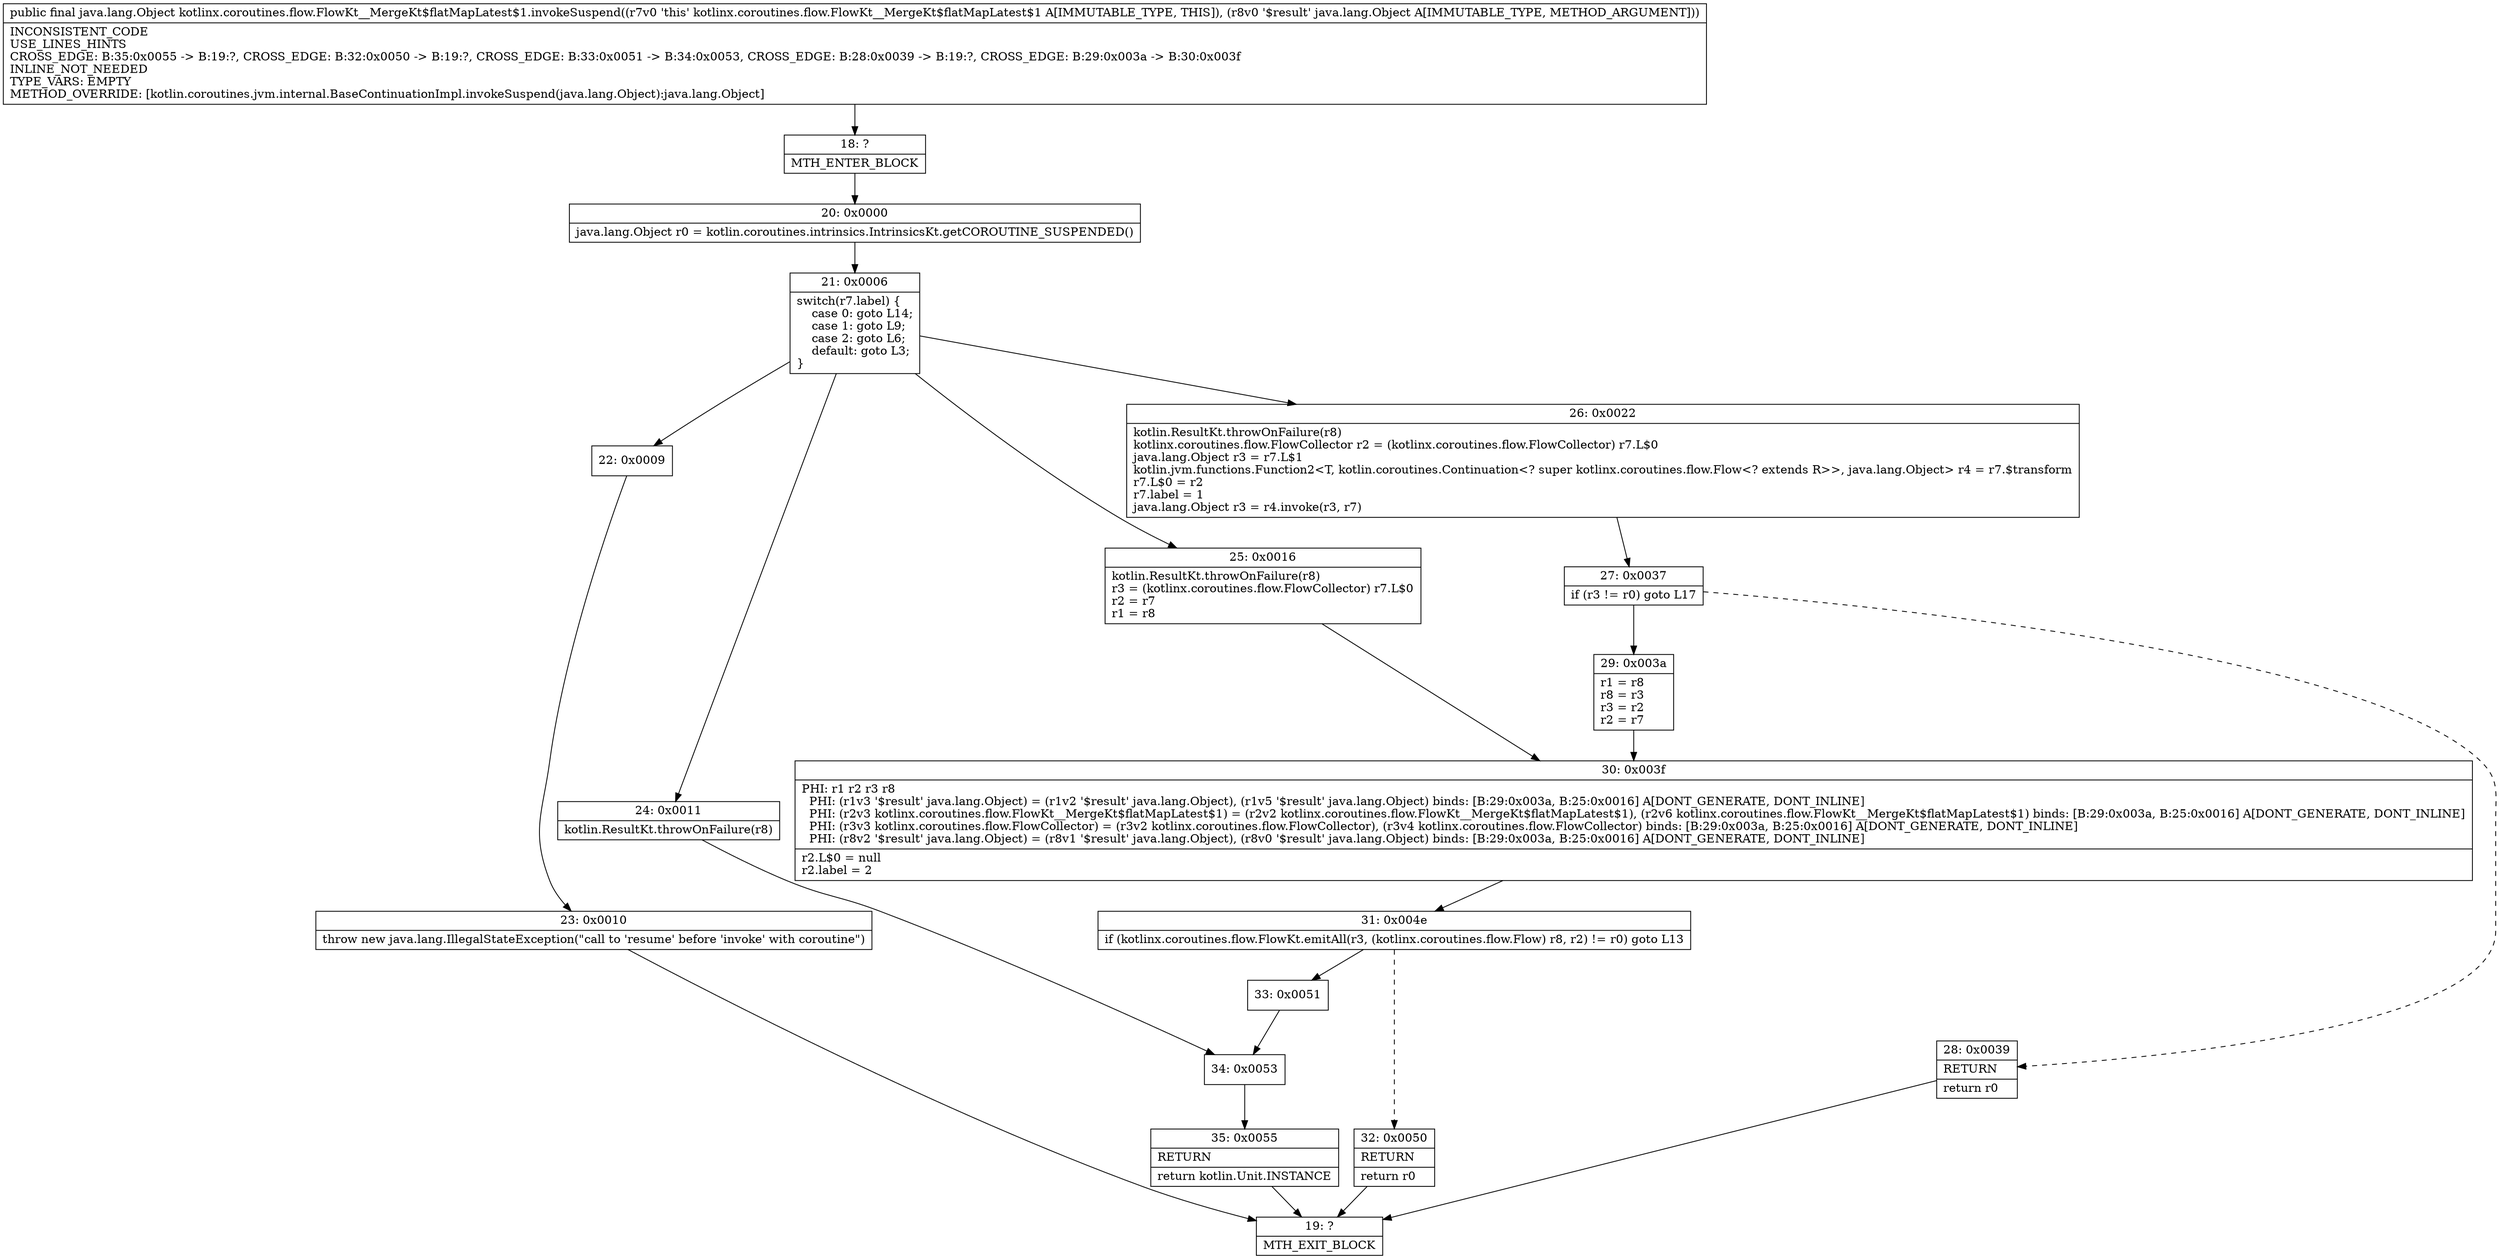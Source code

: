 digraph "CFG forkotlinx.coroutines.flow.FlowKt__MergeKt$flatMapLatest$1.invokeSuspend(Ljava\/lang\/Object;)Ljava\/lang\/Object;" {
Node_18 [shape=record,label="{18\:\ ?|MTH_ENTER_BLOCK\l}"];
Node_20 [shape=record,label="{20\:\ 0x0000|java.lang.Object r0 = kotlin.coroutines.intrinsics.IntrinsicsKt.getCOROUTINE_SUSPENDED()\l}"];
Node_21 [shape=record,label="{21\:\ 0x0006|switch(r7.label) \{\l    case 0: goto L14;\l    case 1: goto L9;\l    case 2: goto L6;\l    default: goto L3;\l\}\l}"];
Node_22 [shape=record,label="{22\:\ 0x0009}"];
Node_23 [shape=record,label="{23\:\ 0x0010|throw new java.lang.IllegalStateException(\"call to 'resume' before 'invoke' with coroutine\")\l}"];
Node_19 [shape=record,label="{19\:\ ?|MTH_EXIT_BLOCK\l}"];
Node_24 [shape=record,label="{24\:\ 0x0011|kotlin.ResultKt.throwOnFailure(r8)\l}"];
Node_34 [shape=record,label="{34\:\ 0x0053}"];
Node_35 [shape=record,label="{35\:\ 0x0055|RETURN\l|return kotlin.Unit.INSTANCE\l}"];
Node_25 [shape=record,label="{25\:\ 0x0016|kotlin.ResultKt.throwOnFailure(r8)\lr3 = (kotlinx.coroutines.flow.FlowCollector) r7.L$0\lr2 = r7\lr1 = r8\l}"];
Node_30 [shape=record,label="{30\:\ 0x003f|PHI: r1 r2 r3 r8 \l  PHI: (r1v3 '$result' java.lang.Object) = (r1v2 '$result' java.lang.Object), (r1v5 '$result' java.lang.Object) binds: [B:29:0x003a, B:25:0x0016] A[DONT_GENERATE, DONT_INLINE]\l  PHI: (r2v3 kotlinx.coroutines.flow.FlowKt__MergeKt$flatMapLatest$1) = (r2v2 kotlinx.coroutines.flow.FlowKt__MergeKt$flatMapLatest$1), (r2v6 kotlinx.coroutines.flow.FlowKt__MergeKt$flatMapLatest$1) binds: [B:29:0x003a, B:25:0x0016] A[DONT_GENERATE, DONT_INLINE]\l  PHI: (r3v3 kotlinx.coroutines.flow.FlowCollector) = (r3v2 kotlinx.coroutines.flow.FlowCollector), (r3v4 kotlinx.coroutines.flow.FlowCollector) binds: [B:29:0x003a, B:25:0x0016] A[DONT_GENERATE, DONT_INLINE]\l  PHI: (r8v2 '$result' java.lang.Object) = (r8v1 '$result' java.lang.Object), (r8v0 '$result' java.lang.Object) binds: [B:29:0x003a, B:25:0x0016] A[DONT_GENERATE, DONT_INLINE]\l|r2.L$0 = null\lr2.label = 2\l}"];
Node_31 [shape=record,label="{31\:\ 0x004e|if (kotlinx.coroutines.flow.FlowKt.emitAll(r3, (kotlinx.coroutines.flow.Flow) r8, r2) != r0) goto L13\l}"];
Node_32 [shape=record,label="{32\:\ 0x0050|RETURN\l|return r0\l}"];
Node_33 [shape=record,label="{33\:\ 0x0051}"];
Node_26 [shape=record,label="{26\:\ 0x0022|kotlin.ResultKt.throwOnFailure(r8)\lkotlinx.coroutines.flow.FlowCollector r2 = (kotlinx.coroutines.flow.FlowCollector) r7.L$0\ljava.lang.Object r3 = r7.L$1\lkotlin.jvm.functions.Function2\<T, kotlin.coroutines.Continuation\<? super kotlinx.coroutines.flow.Flow\<? extends R\>\>, java.lang.Object\> r4 = r7.$transform\lr7.L$0 = r2\lr7.label = 1\ljava.lang.Object r3 = r4.invoke(r3, r7)\l}"];
Node_27 [shape=record,label="{27\:\ 0x0037|if (r3 != r0) goto L17\l}"];
Node_28 [shape=record,label="{28\:\ 0x0039|RETURN\l|return r0\l}"];
Node_29 [shape=record,label="{29\:\ 0x003a|r1 = r8\lr8 = r3\lr3 = r2\lr2 = r7\l}"];
MethodNode[shape=record,label="{public final java.lang.Object kotlinx.coroutines.flow.FlowKt__MergeKt$flatMapLatest$1.invokeSuspend((r7v0 'this' kotlinx.coroutines.flow.FlowKt__MergeKt$flatMapLatest$1 A[IMMUTABLE_TYPE, THIS]), (r8v0 '$result' java.lang.Object A[IMMUTABLE_TYPE, METHOD_ARGUMENT]))  | INCONSISTENT_CODE\lUSE_LINES_HINTS\lCROSS_EDGE: B:35:0x0055 \-\> B:19:?, CROSS_EDGE: B:32:0x0050 \-\> B:19:?, CROSS_EDGE: B:33:0x0051 \-\> B:34:0x0053, CROSS_EDGE: B:28:0x0039 \-\> B:19:?, CROSS_EDGE: B:29:0x003a \-\> B:30:0x003f\lINLINE_NOT_NEEDED\lTYPE_VARS: EMPTY\lMETHOD_OVERRIDE: [kotlin.coroutines.jvm.internal.BaseContinuationImpl.invokeSuspend(java.lang.Object):java.lang.Object]\l}"];
MethodNode -> Node_18;Node_18 -> Node_20;
Node_20 -> Node_21;
Node_21 -> Node_22;
Node_21 -> Node_24;
Node_21 -> Node_25;
Node_21 -> Node_26;
Node_22 -> Node_23;
Node_23 -> Node_19;
Node_24 -> Node_34;
Node_34 -> Node_35;
Node_35 -> Node_19;
Node_25 -> Node_30;
Node_30 -> Node_31;
Node_31 -> Node_32[style=dashed];
Node_31 -> Node_33;
Node_32 -> Node_19;
Node_33 -> Node_34;
Node_26 -> Node_27;
Node_27 -> Node_28[style=dashed];
Node_27 -> Node_29;
Node_28 -> Node_19;
Node_29 -> Node_30;
}

